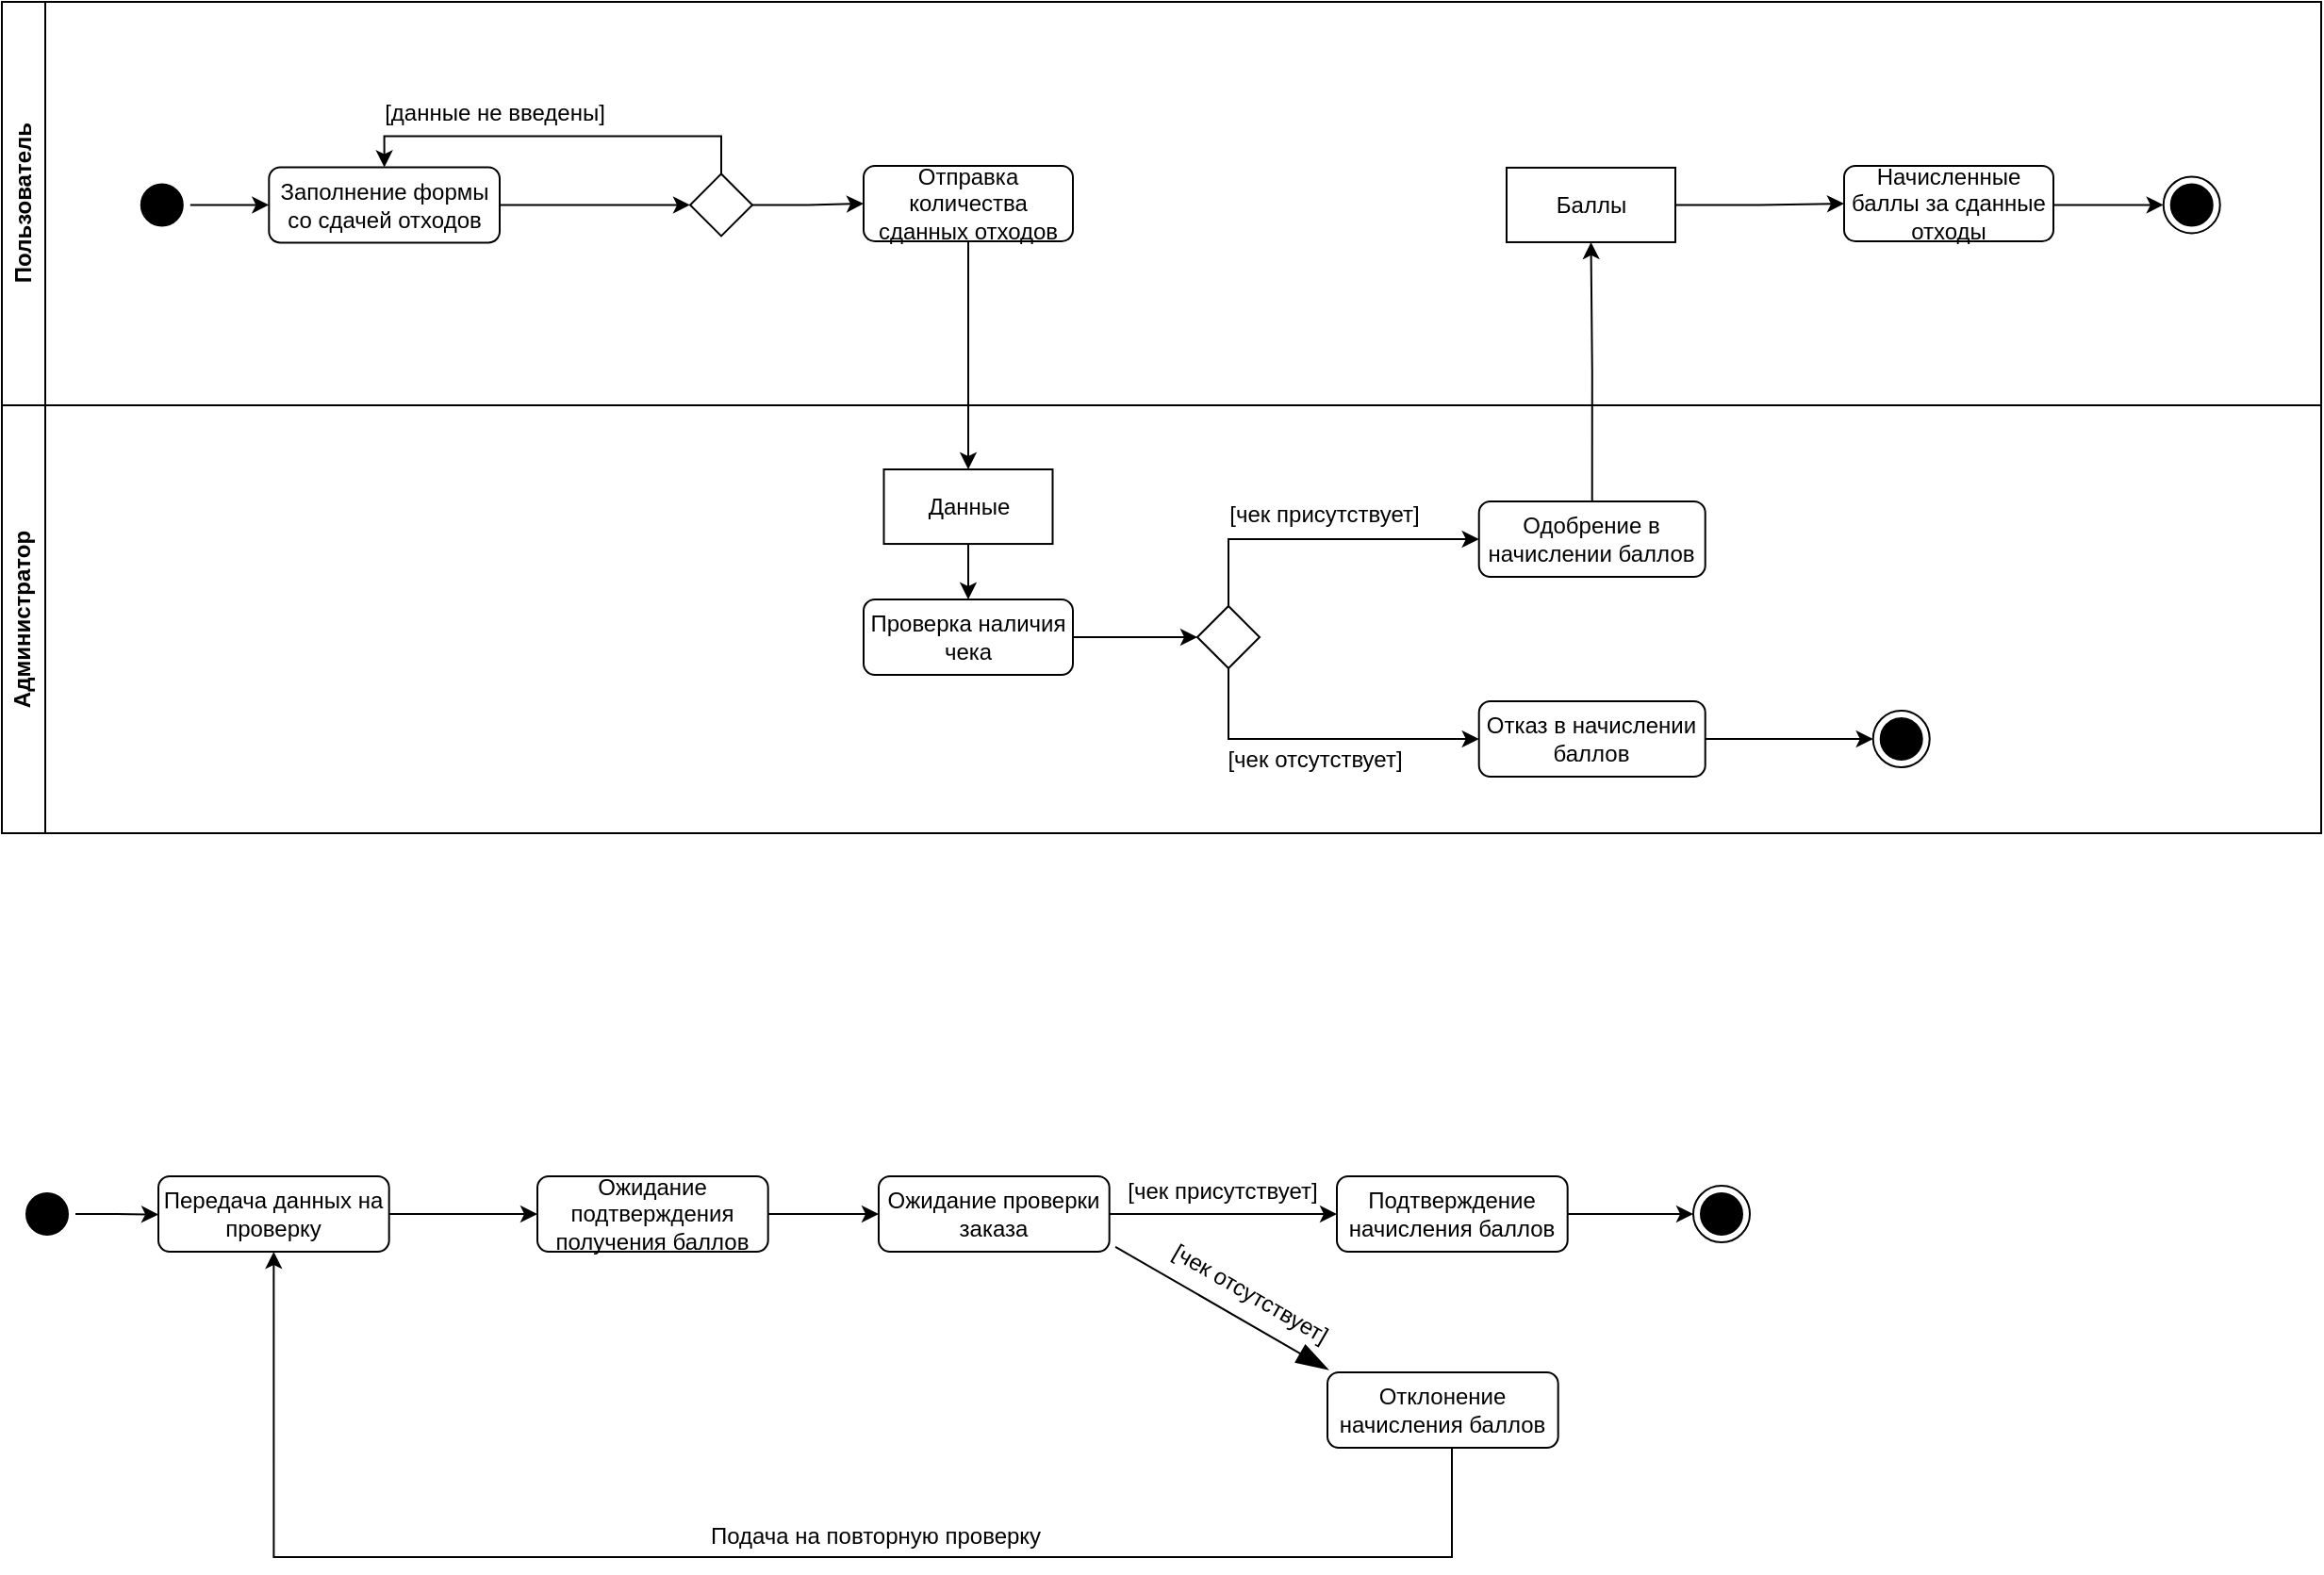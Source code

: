 <mxfile version="24.8.2" pages="2">
  <diagram name="Диаграмма деятельности" id="0783ab3e-0a74-02c8-0abd-f7b4e66b4bec">
    <mxGraphModel dx="1501" dy="-43" grid="0" gridSize="10" guides="1" tooltips="1" connect="1" arrows="1" fold="1" page="0" pageScale="1" pageWidth="850" pageHeight="1100" background="none" math="0" shadow="0">
      <root>
        <mxCell id="0" />
        <mxCell id="1" parent="0" />
        <mxCell id="Xiqdm30ckrwdcVSfJUi9-119" style="edgeStyle=orthogonalEdgeStyle;rounded=0;orthogonalLoop=1;jettySize=auto;html=1;strokeColor=#000000;exitX=1;exitY=0.5;exitDx=0;exitDy=0;entryX=0;entryY=0.5;entryDx=0;entryDy=0;" parent="1" source="Xiqdm30ckrwdcVSfJUi9-120" target="Xiqdm30ckrwdcVSfJUi9-121" edge="1">
          <mxGeometry relative="1" as="geometry">
            <mxPoint x="306.89" y="955.693" as="targetPoint" />
          </mxGeometry>
        </mxCell>
        <mxCell id="Xiqdm30ckrwdcVSfJUi9-120" value="" style="ellipse;html=1;shape=startState;fillColor=#000000;strokeColor=#000000;" parent="1" vertex="1">
          <mxGeometry x="246.89" y="940.72" width="30" height="30" as="geometry" />
        </mxCell>
        <mxCell id="Xiqdm30ckrwdcVSfJUi9-121" value="Заполнение формы со сдачей отходов" style="rounded=1;whiteSpace=wrap;html=1;" parent="1" vertex="1">
          <mxGeometry x="318.66" y="935.72" width="122.34" height="40" as="geometry" />
        </mxCell>
        <mxCell id="Xiqdm30ckrwdcVSfJUi9-123" style="edgeStyle=orthogonalEdgeStyle;rounded=0;orthogonalLoop=1;jettySize=auto;html=1;exitX=1;exitY=0.5;exitDx=0;exitDy=0;entryX=0;entryY=0.5;entryDx=0;entryDy=0;" parent="1" source="Xiqdm30ckrwdcVSfJUi9-121" target="8tzrqblU1YBx9sZb3fVQ-1" edge="1">
          <mxGeometry relative="1" as="geometry">
            <mxPoint x="499" y="953" as="targetPoint" />
            <mxPoint x="419.66" y="957.34" as="sourcePoint" />
          </mxGeometry>
        </mxCell>
        <mxCell id="Xiqdm30ckrwdcVSfJUi9-127" value="Пользователь" style="swimlane;horizontal=0;whiteSpace=wrap;html=1;" parent="1" vertex="1">
          <mxGeometry x="177" y="848" width="1230" height="214" as="geometry" />
        </mxCell>
        <mxCell id="Xiqdm30ckrwdcVSfJUi9-122" value="Отправка количества сданных отходов" style="rounded=1;whiteSpace=wrap;html=1;" parent="Xiqdm30ckrwdcVSfJUi9-127" vertex="1">
          <mxGeometry x="457" y="87" width="111" height="40" as="geometry" />
        </mxCell>
        <mxCell id="8tzrqblU1YBx9sZb3fVQ-1" value="" style="rhombus;whiteSpace=wrap;html=1;" parent="Xiqdm30ckrwdcVSfJUi9-127" vertex="1">
          <mxGeometry x="365" y="91.22" width="33" height="33" as="geometry" />
        </mxCell>
        <mxCell id="8tzrqblU1YBx9sZb3fVQ-3" value="[данные не введены]" style="text;html=1;align=center;verticalAlign=middle;resizable=0;points=[];autosize=1;strokeColor=none;fillColor=none;" parent="Xiqdm30ckrwdcVSfJUi9-127" vertex="1">
          <mxGeometry x="193" y="46" width="135" height="26" as="geometry" />
        </mxCell>
        <mxCell id="8tzrqblU1YBx9sZb3fVQ-4" style="edgeStyle=orthogonalEdgeStyle;rounded=0;orthogonalLoop=1;jettySize=auto;html=1;exitX=1;exitY=0.5;exitDx=0;exitDy=0;entryX=0;entryY=0.5;entryDx=0;entryDy=0;" parent="Xiqdm30ckrwdcVSfJUi9-127" source="8tzrqblU1YBx9sZb3fVQ-1" target="Xiqdm30ckrwdcVSfJUi9-122" edge="1">
          <mxGeometry relative="1" as="geometry">
            <mxPoint x="589" y="177" as="targetPoint" />
            <mxPoint x="488" y="177" as="sourcePoint" />
          </mxGeometry>
        </mxCell>
        <mxCell id="8tzrqblU1YBx9sZb3fVQ-24" value="Баллы" style="rounded=0;whiteSpace=wrap;html=1;" parent="Xiqdm30ckrwdcVSfJUi9-127" vertex="1">
          <mxGeometry x="798" y="87.95" width="89.5" height="39.53" as="geometry" />
        </mxCell>
        <mxCell id="8tzrqblU1YBx9sZb3fVQ-25" value="Начисленные баллы за сданные отходы" style="rounded=1;whiteSpace=wrap;html=1;" parent="Xiqdm30ckrwdcVSfJUi9-127" vertex="1">
          <mxGeometry x="977" y="87" width="111" height="40" as="geometry" />
        </mxCell>
        <mxCell id="Xiqdm30ckrwdcVSfJUi9-126" style="edgeStyle=orthogonalEdgeStyle;rounded=0;orthogonalLoop=1;jettySize=auto;html=1;strokeColor=#000000;entryX=0;entryY=0.5;entryDx=0;entryDy=0;exitX=1;exitY=0.5;exitDx=0;exitDy=0;" parent="Xiqdm30ckrwdcVSfJUi9-127" target="Xiqdm30ckrwdcVSfJUi9-125" edge="1">
          <mxGeometry relative="1" as="geometry">
            <mxPoint x="1088" y="107.72" as="sourcePoint" />
            <mxPoint x="678.36" y="382" as="targetPoint" />
            <Array as="points">
              <mxPoint x="1115.36" y="108" />
              <mxPoint x="1115.36" y="108" />
            </Array>
          </mxGeometry>
        </mxCell>
        <mxCell id="Xiqdm30ckrwdcVSfJUi9-125" value="" style="ellipse;html=1;shape=endState;fillColor=#000000;strokeColor=#000000;" parent="Xiqdm30ckrwdcVSfJUi9-127" vertex="1">
          <mxGeometry x="1146.36" y="92.72" width="30" height="30" as="geometry" />
        </mxCell>
        <mxCell id="8tzrqblU1YBx9sZb3fVQ-27" style="edgeStyle=orthogonalEdgeStyle;rounded=0;orthogonalLoop=1;jettySize=auto;html=1;exitX=1;exitY=0.5;exitDx=0;exitDy=0;entryX=0;entryY=0.5;entryDx=0;entryDy=0;" parent="Xiqdm30ckrwdcVSfJUi9-127" source="8tzrqblU1YBx9sZb3fVQ-24" target="8tzrqblU1YBx9sZb3fVQ-25" edge="1">
          <mxGeometry relative="1" as="geometry">
            <mxPoint x="934" y="81" as="targetPoint" />
            <mxPoint x="974" y="174" as="sourcePoint" />
          </mxGeometry>
        </mxCell>
        <mxCell id="Xiqdm30ckrwdcVSfJUi9-128" value="Администратор" style="swimlane;horizontal=0;whiteSpace=wrap;html=1;" parent="1" vertex="1">
          <mxGeometry x="177" y="1062" width="1230" height="227" as="geometry" />
        </mxCell>
        <mxCell id="8tzrqblU1YBx9sZb3fVQ-5" value="Данные" style="rounded=0;whiteSpace=wrap;html=1;" parent="Xiqdm30ckrwdcVSfJUi9-128" vertex="1">
          <mxGeometry x="467.75" y="34.0" width="89.5" height="39.53" as="geometry" />
        </mxCell>
        <mxCell id="8tzrqblU1YBx9sZb3fVQ-10" value="Проверка наличия чека" style="rounded=1;whiteSpace=wrap;html=1;" parent="Xiqdm30ckrwdcVSfJUi9-128" vertex="1">
          <mxGeometry x="457" y="103" width="111" height="40" as="geometry" />
        </mxCell>
        <mxCell id="8tzrqblU1YBx9sZb3fVQ-11" style="edgeStyle=orthogonalEdgeStyle;rounded=0;orthogonalLoop=1;jettySize=auto;html=1;exitX=0.5;exitY=1;exitDx=0;exitDy=0;entryX=0.5;entryY=0;entryDx=0;entryDy=0;" parent="Xiqdm30ckrwdcVSfJUi9-128" source="8tzrqblU1YBx9sZb3fVQ-5" target="8tzrqblU1YBx9sZb3fVQ-10" edge="1">
          <mxGeometry relative="1" as="geometry">
            <mxPoint x="762" y="175" as="targetPoint" />
            <mxPoint x="762" y="47" as="sourcePoint" />
            <Array as="points">
              <mxPoint x="513" y="94" />
              <mxPoint x="513" y="94" />
            </Array>
          </mxGeometry>
        </mxCell>
        <mxCell id="8tzrqblU1YBx9sZb3fVQ-13" style="edgeStyle=orthogonalEdgeStyle;rounded=0;orthogonalLoop=1;jettySize=auto;html=1;exitX=1;exitY=0.5;exitDx=0;exitDy=0;entryX=0;entryY=0.5;entryDx=0;entryDy=0;" parent="Xiqdm30ckrwdcVSfJUi9-128" source="8tzrqblU1YBx9sZb3fVQ-10" target="8tzrqblU1YBx9sZb3fVQ-14" edge="1">
          <mxGeometry relative="1" as="geometry">
            <mxPoint x="627" y="122" as="targetPoint" />
            <mxPoint x="584" y="122.41" as="sourcePoint" />
          </mxGeometry>
        </mxCell>
        <mxCell id="8tzrqblU1YBx9sZb3fVQ-14" value="" style="rhombus;whiteSpace=wrap;html=1;" parent="Xiqdm30ckrwdcVSfJUi9-128" vertex="1">
          <mxGeometry x="634" y="106.5" width="33" height="33" as="geometry" />
        </mxCell>
        <mxCell id="8tzrqblU1YBx9sZb3fVQ-16" value="Одобрение в начислении баллов" style="rounded=1;whiteSpace=wrap;html=1;" parent="Xiqdm30ckrwdcVSfJUi9-128" vertex="1">
          <mxGeometry x="783.36" y="51" width="120" height="40" as="geometry" />
        </mxCell>
        <mxCell id="8tzrqblU1YBx9sZb3fVQ-17" value="Отказ в начислении баллов" style="rounded=1;whiteSpace=wrap;html=1;" parent="Xiqdm30ckrwdcVSfJUi9-128" vertex="1">
          <mxGeometry x="783.36" y="157" width="120" height="40" as="geometry" />
        </mxCell>
        <mxCell id="8tzrqblU1YBx9sZb3fVQ-18" value="" style="ellipse;html=1;shape=endState;fillColor=#000000;strokeColor=#000000;" parent="Xiqdm30ckrwdcVSfJUi9-128" vertex="1">
          <mxGeometry x="992.36" y="162" width="30" height="30" as="geometry" />
        </mxCell>
        <mxCell id="8tzrqblU1YBx9sZb3fVQ-19" style="edgeStyle=orthogonalEdgeStyle;rounded=0;orthogonalLoop=1;jettySize=auto;html=1;strokeColor=#000000;entryX=0;entryY=0.5;entryDx=0;entryDy=0;exitX=1;exitY=0.5;exitDx=0;exitDy=0;" parent="Xiqdm30ckrwdcVSfJUi9-128" source="8tzrqblU1YBx9sZb3fVQ-17" target="8tzrqblU1YBx9sZb3fVQ-18" edge="1">
          <mxGeometry relative="1" as="geometry">
            <mxPoint x="934.0" y="177" as="sourcePoint" />
            <mxPoint x="524.36" y="451.28" as="targetPoint" />
            <Array as="points" />
          </mxGeometry>
        </mxCell>
        <mxCell id="8tzrqblU1YBx9sZb3fVQ-20" style="edgeStyle=orthogonalEdgeStyle;rounded=0;orthogonalLoop=1;jettySize=auto;html=1;exitX=0.5;exitY=0;exitDx=0;exitDy=0;entryX=0;entryY=0.5;entryDx=0;entryDy=0;" parent="Xiqdm30ckrwdcVSfJUi9-128" source="8tzrqblU1YBx9sZb3fVQ-14" target="8tzrqblU1YBx9sZb3fVQ-16" edge="1">
          <mxGeometry relative="1" as="geometry">
            <mxPoint x="1115" y="160" as="targetPoint" />
            <mxPoint x="1115" y="39" as="sourcePoint" />
            <Array as="points">
              <mxPoint x="651" y="71" />
            </Array>
          </mxGeometry>
        </mxCell>
        <mxCell id="8tzrqblU1YBx9sZb3fVQ-21" style="edgeStyle=orthogonalEdgeStyle;rounded=0;orthogonalLoop=1;jettySize=auto;html=1;exitX=0.5;exitY=1;exitDx=0;exitDy=0;entryX=0;entryY=0.5;entryDx=0;entryDy=0;" parent="Xiqdm30ckrwdcVSfJUi9-128" source="8tzrqblU1YBx9sZb3fVQ-14" target="8tzrqblU1YBx9sZb3fVQ-17" edge="1">
          <mxGeometry relative="1" as="geometry">
            <mxPoint x="759" y="114" as="targetPoint" />
            <mxPoint x="685" y="167" as="sourcePoint" />
            <Array as="points">
              <mxPoint x="651" y="177" />
            </Array>
          </mxGeometry>
        </mxCell>
        <mxCell id="8tzrqblU1YBx9sZb3fVQ-22" value="[чек присутствует]" style="text;html=1;align=center;verticalAlign=middle;resizable=0;points=[];autosize=1;strokeColor=none;fillColor=none;" parent="Xiqdm30ckrwdcVSfJUi9-128" vertex="1">
          <mxGeometry x="641" y="45" width="119" height="26" as="geometry" />
        </mxCell>
        <mxCell id="8tzrqblU1YBx9sZb3fVQ-23" value="[чек отсутствует]" style="text;html=1;align=center;verticalAlign=middle;resizable=0;points=[];autosize=1;strokeColor=none;fillColor=none;" parent="Xiqdm30ckrwdcVSfJUi9-128" vertex="1">
          <mxGeometry x="640" y="175" width="111" height="26" as="geometry" />
        </mxCell>
        <mxCell id="8tzrqblU1YBx9sZb3fVQ-2" style="edgeStyle=orthogonalEdgeStyle;rounded=0;orthogonalLoop=1;jettySize=auto;html=1;exitX=0.5;exitY=0;exitDx=0;exitDy=0;entryX=0.5;entryY=0;entryDx=0;entryDy=0;" parent="1" source="8tzrqblU1YBx9sZb3fVQ-1" target="Xiqdm30ckrwdcVSfJUi9-121" edge="1">
          <mxGeometry relative="1" as="geometry">
            <mxPoint x="676" y="1006" as="targetPoint" />
            <mxPoint x="575" y="1006" as="sourcePoint" />
          </mxGeometry>
        </mxCell>
        <mxCell id="8tzrqblU1YBx9sZb3fVQ-9" style="edgeStyle=orthogonalEdgeStyle;rounded=0;orthogonalLoop=1;jettySize=auto;html=1;exitX=0.5;exitY=1;exitDx=0;exitDy=0;entryX=0.5;entryY=0;entryDx=0;entryDy=0;" parent="1" source="Xiqdm30ckrwdcVSfJUi9-122" target="8tzrqblU1YBx9sZb3fVQ-5" edge="1">
          <mxGeometry relative="1" as="geometry">
            <mxPoint x="840" y="983" as="targetPoint" />
            <mxPoint x="547" y="1199" as="sourcePoint" />
            <Array as="points">
              <mxPoint x="690" y="1057" />
              <mxPoint x="690" y="1057" />
            </Array>
          </mxGeometry>
        </mxCell>
        <mxCell id="8tzrqblU1YBx9sZb3fVQ-28" style="edgeStyle=orthogonalEdgeStyle;rounded=0;orthogonalLoop=1;jettySize=auto;html=1;entryX=0.5;entryY=1;entryDx=0;entryDy=0;exitX=0.5;exitY=0;exitDx=0;exitDy=0;" parent="1" source="8tzrqblU1YBx9sZb3fVQ-16" target="8tzrqblU1YBx9sZb3fVQ-24" edge="1">
          <mxGeometry relative="1" as="geometry">
            <mxPoint x="1310" y="1129" as="targetPoint" />
            <mxPoint x="1175" y="1032" as="sourcePoint" />
            <Array as="points">
              <mxPoint x="1020" y="1044" />
              <mxPoint x="1020" y="976" />
            </Array>
          </mxGeometry>
        </mxCell>
        <mxCell id="-QdnQvLXZR83qc_569I0-1" style="edgeStyle=orthogonalEdgeStyle;rounded=0;orthogonalLoop=1;jettySize=auto;html=1;strokeColor=#000000;exitX=1;exitY=0.5;exitDx=0;exitDy=0;entryX=0;entryY=0.507;entryDx=0;entryDy=0;entryPerimeter=0;" edge="1" parent="1" source="-QdnQvLXZR83qc_569I0-2" target="-QdnQvLXZR83qc_569I0-3">
          <mxGeometry relative="1" as="geometry">
            <mxPoint x="258.11" y="1491.28" as="targetPoint" />
          </mxGeometry>
        </mxCell>
        <mxCell id="-QdnQvLXZR83qc_569I0-2" value="" style="ellipse;html=1;shape=startState;fillColor=#000000;strokeColor=#000000;" vertex="1" parent="1">
          <mxGeometry x="186" y="1476" width="30" height="30" as="geometry" />
        </mxCell>
        <mxCell id="-QdnQvLXZR83qc_569I0-3" value="Передача данных на проверку" style="rounded=1;whiteSpace=wrap;html=1;" vertex="1" parent="1">
          <mxGeometry x="260" y="1471" width="122.34" height="40" as="geometry" />
        </mxCell>
        <mxCell id="-QdnQvLXZR83qc_569I0-4" value="Ожидание подтверждения получения баллов" style="rounded=1;whiteSpace=wrap;html=1;" vertex="1" parent="1">
          <mxGeometry x="461" y="1471" width="122.34" height="40" as="geometry" />
        </mxCell>
        <mxCell id="-QdnQvLXZR83qc_569I0-5" value="Ожидание проверки заказа" style="rounded=1;whiteSpace=wrap;html=1;" vertex="1" parent="1">
          <mxGeometry x="642" y="1471" width="122.34" height="40" as="geometry" />
        </mxCell>
        <mxCell id="-QdnQvLXZR83qc_569I0-6" value="Подтверждение начисления баллов" style="rounded=1;whiteSpace=wrap;html=1;" vertex="1" parent="1">
          <mxGeometry x="885" y="1471" width="122.34" height="40" as="geometry" />
        </mxCell>
        <mxCell id="-QdnQvLXZR83qc_569I0-7" value="Отклонение начисления баллов" style="rounded=1;whiteSpace=wrap;html=1;" vertex="1" parent="1">
          <mxGeometry x="880" y="1575" width="122.34" height="40" as="geometry" />
        </mxCell>
        <mxCell id="-QdnQvLXZR83qc_569I0-8" value="" style="ellipse;html=1;shape=endState;fillColor=#000000;strokeColor=#000000;" vertex="1" parent="1">
          <mxGeometry x="1074" y="1476" width="30" height="30" as="geometry" />
        </mxCell>
        <mxCell id="-QdnQvLXZR83qc_569I0-9" style="edgeStyle=orthogonalEdgeStyle;rounded=0;orthogonalLoop=1;jettySize=auto;html=1;strokeColor=#000000;entryX=0;entryY=0.5;entryDx=0;entryDy=0;exitX=1;exitY=0.5;exitDx=0;exitDy=0;" edge="1" parent="1" target="-QdnQvLXZR83qc_569I0-8" source="-QdnQvLXZR83qc_569I0-6">
          <mxGeometry relative="1" as="geometry">
            <mxPoint x="1148" y="1526" as="sourcePoint" />
            <mxPoint x="769.36" y="1800.28" as="targetPoint" />
            <Array as="points" />
          </mxGeometry>
        </mxCell>
        <mxCell id="-QdnQvLXZR83qc_569I0-11" style="edgeStyle=orthogonalEdgeStyle;rounded=0;orthogonalLoop=1;jettySize=auto;html=1;exitX=1;exitY=0.5;exitDx=0;exitDy=0;entryX=0;entryY=0.5;entryDx=0;entryDy=0;" edge="1" parent="1" source="-QdnQvLXZR83qc_569I0-5" target="-QdnQvLXZR83qc_569I0-6">
          <mxGeometry relative="1" as="geometry">
            <mxPoint x="1105" y="1537" as="targetPoint" />
            <mxPoint x="1004" y="1537" as="sourcePoint" />
          </mxGeometry>
        </mxCell>
        <mxCell id="-QdnQvLXZR83qc_569I0-12" value="[чек присутствует]" style="text;html=1;align=center;verticalAlign=middle;resizable=0;points=[];autosize=1;strokeColor=none;fillColor=none;" vertex="1" parent="1">
          <mxGeometry x="764.34" y="1466" width="119" height="26" as="geometry" />
        </mxCell>
        <mxCell id="-QdnQvLXZR83qc_569I0-13" style="edgeStyle=orthogonalEdgeStyle;rounded=0;orthogonalLoop=1;jettySize=auto;html=1;strokeColor=#000000;exitX=1;exitY=0.5;exitDx=0;exitDy=0;entryX=0;entryY=0.5;entryDx=0;entryDy=0;" edge="1" parent="1" source="-QdnQvLXZR83qc_569I0-3" target="-QdnQvLXZR83qc_569I0-4">
          <mxGeometry relative="1" as="geometry">
            <mxPoint x="430" y="1523" as="sourcePoint" />
            <mxPoint x="452" y="1441" as="targetPoint" />
            <Array as="points" />
          </mxGeometry>
        </mxCell>
        <mxCell id="-QdnQvLXZR83qc_569I0-14" style="edgeStyle=orthogonalEdgeStyle;rounded=0;orthogonalLoop=1;jettySize=auto;html=1;strokeColor=#000000;exitX=1;exitY=0.5;exitDx=0;exitDy=0;entryX=0;entryY=0.5;entryDx=0;entryDy=0;" edge="1" parent="1" source="-QdnQvLXZR83qc_569I0-4" target="-QdnQvLXZR83qc_569I0-5">
          <mxGeometry relative="1" as="geometry">
            <mxPoint x="642" y="1611" as="sourcePoint" />
            <mxPoint x="607" y="1394" as="targetPoint" />
            <Array as="points" />
          </mxGeometry>
        </mxCell>
        <mxCell id="-QdnQvLXZR83qc_569I0-15" style="edgeStyle=orthogonalEdgeStyle;rounded=0;orthogonalLoop=1;jettySize=auto;html=1;exitX=0.5;exitY=1;exitDx=0;exitDy=0;entryX=0.5;entryY=1;entryDx=0;entryDy=0;" edge="1" parent="1" source="-QdnQvLXZR83qc_569I0-7" target="-QdnQvLXZR83qc_569I0-3">
          <mxGeometry relative="1" as="geometry">
            <mxPoint x="753.67" y="1665" as="targetPoint" />
            <mxPoint x="652.67" y="1665" as="sourcePoint" />
            <Array as="points">
              <mxPoint x="946" y="1673" />
              <mxPoint x="321" y="1673" />
            </Array>
          </mxGeometry>
        </mxCell>
        <mxCell id="-QdnQvLXZR83qc_569I0-16" value="Подача на повторную проверку" style="text;html=1;align=center;verticalAlign=middle;resizable=0;points=[];autosize=1;strokeColor=none;fillColor=none;" vertex="1" parent="1">
          <mxGeometry x="543" y="1649" width="193" height="26" as="geometry" />
        </mxCell>
        <mxCell id="-QdnQvLXZR83qc_569I0-20" value="" style="html=1;shadow=0;dashed=0;align=center;verticalAlign=middle;shape=mxgraph.arrows2.arrow;dy=1;dx=15.86;notch=0;fillColor=#000000;rotation=30;" vertex="1" parent="1">
          <mxGeometry x="758.89" y="1535.74" width="129.34" height="10" as="geometry" />
        </mxCell>
        <mxCell id="-QdnQvLXZR83qc_569I0-22" value="[чек отсутствует]" style="text;html=1;align=center;verticalAlign=middle;resizable=0;points=[];autosize=1;strokeColor=none;fillColor=none;rotation=30;" vertex="1" parent="1">
          <mxGeometry x="783" y="1519.74" width="111" height="26" as="geometry" />
        </mxCell>
      </root>
    </mxGraphModel>
  </diagram>
  <diagram id="aT7dq3TwxHSGFJUNst0q" name="Диаграмма состояний">
    <mxGraphModel dx="848" dy="445" grid="0" gridSize="10" guides="1" tooltips="1" connect="1" arrows="1" fold="1" page="0" pageScale="1" pageWidth="1169" pageHeight="827" math="0" shadow="0">
      <root>
        <mxCell id="0" />
        <mxCell id="1" parent="0" />
        <mxCell id="n2BCix7oN7lk6Y4YMK8M-26" style="edgeStyle=orthogonalEdgeStyle;rounded=0;orthogonalLoop=1;jettySize=auto;html=1;entryX=0;entryY=0.5;entryDx=0;entryDy=0;" parent="1" source="n2BCix7oN7lk6Y4YMK8M-27" target="n2BCix7oN7lk6Y4YMK8M-31" edge="1">
          <mxGeometry relative="1" as="geometry">
            <mxPoint x="430.927" y="359.1" as="targetPoint" />
          </mxGeometry>
        </mxCell>
        <mxCell id="n2BCix7oN7lk6Y4YMK8M-27" value="Запросить код авторизации на почту" style="rounded=1;whiteSpace=wrap;html=1;" parent="1" vertex="1">
          <mxGeometry x="294" y="328" width="106.9" height="51.08" as="geometry" />
        </mxCell>
        <mxCell id="n2BCix7oN7lk6Y4YMK8M-49" style="edgeStyle=orthogonalEdgeStyle;rounded=0;orthogonalLoop=1;jettySize=auto;html=1;entryX=0;entryY=0.5;entryDx=0;entryDy=0;strokeColor=#000000;" parent="1" source="n2BCix7oN7lk6Y4YMK8M-31" target="n2BCix7oN7lk6Y4YMK8M-34" edge="1">
          <mxGeometry relative="1" as="geometry" />
        </mxCell>
        <mxCell id="n2BCix7oN7lk6Y4YMK8M-50" style="rounded=0;orthogonalLoop=1;jettySize=auto;html=1;entryX=0;entryY=0;entryDx=0;entryDy=0;strokeColor=#000000;exitX=1;exitY=1;exitDx=0;exitDy=0;" parent="1" source="n2BCix7oN7lk6Y4YMK8M-31" target="n2BCix7oN7lk6Y4YMK8M-45" edge="1">
          <mxGeometry relative="1" as="geometry" />
        </mxCell>
        <mxCell id="n2BCix7oN7lk6Y4YMK8M-31" value="Ввод кода авторизации" style="rounded=1;whiteSpace=wrap;html=1;" parent="1" vertex="1">
          <mxGeometry x="459.95" y="328.58" width="110.1" height="49.92" as="geometry" />
        </mxCell>
        <mxCell id="n2BCix7oN7lk6Y4YMK8M-33" style="edgeStyle=orthogonalEdgeStyle;rounded=0;orthogonalLoop=1;jettySize=auto;html=1;entryX=0;entryY=0.5;entryDx=0;entryDy=0;strokeColor=#000000;" parent="1" source="n2BCix7oN7lk6Y4YMK8M-34" target="n2BCix7oN7lk6Y4YMK8M-37" edge="1">
          <mxGeometry relative="1" as="geometry" />
        </mxCell>
        <mxCell id="n2BCix7oN7lk6Y4YMK8M-34" value="Подтверждение авторизации" style="rounded=1;whiteSpace=wrap;html=1;" parent="1" vertex="1">
          <mxGeometry x="701" y="333.54" width="100" height="40" as="geometry" />
        </mxCell>
        <mxCell id="n2BCix7oN7lk6Y4YMK8M-35" style="edgeStyle=orthogonalEdgeStyle;rounded=0;orthogonalLoop=1;jettySize=auto;html=1;strokeColor=#000000;exitX=1;exitY=0.5;exitDx=0;exitDy=0;entryX=0;entryY=0.5;entryDx=0;entryDy=0;" parent="1" source="n2BCix7oN7lk6Y4YMK8M-36" target="zOQr7sjkL9Pwcz05P_ZC-2" edge="1">
          <mxGeometry relative="1" as="geometry">
            <mxPoint x="294" y="354" as="targetPoint" />
          </mxGeometry>
        </mxCell>
        <mxCell id="n2BCix7oN7lk6Y4YMK8M-36" value="" style="ellipse;html=1;shape=startState;fillColor=#000000;strokeColor=#000000;" parent="1" vertex="1">
          <mxGeometry x="70.0" y="339.08" width="30" height="30" as="geometry" />
        </mxCell>
        <mxCell id="n2BCix7oN7lk6Y4YMK8M-37" value="" style="ellipse;html=1;shape=endState;fillColor=#000000;strokeColor=#000000;" parent="1" vertex="1">
          <mxGeometry x="829" y="339.08" width="30" height="30" as="geometry" />
        </mxCell>
        <mxCell id="n2BCix7oN7lk6Y4YMK8M-55" style="edgeStyle=orthogonalEdgeStyle;rounded=0;orthogonalLoop=1;jettySize=auto;html=1;strokeColor=#000000;entryX=0.5;entryY=1;entryDx=0;entryDy=0;" parent="1" source="n2BCix7oN7lk6Y4YMK8M-45" target="zOQr7sjkL9Pwcz05P_ZC-2" edge="1">
          <mxGeometry relative="1" as="geometry" />
        </mxCell>
        <mxCell id="n2BCix7oN7lk6Y4YMK8M-45" value="Отклонение авторизации" style="rounded=1;whiteSpace=wrap;html=1;" parent="1" vertex="1">
          <mxGeometry x="680" y="440.0" width="110" height="50" as="geometry" />
        </mxCell>
        <mxCell id="n2BCix7oN7lk6Y4YMK8M-51" value="[код еще активен]" style="text;html=1;strokeColor=none;fillColor=none;align=center;verticalAlign=middle;whiteSpace=wrap;rounded=0;" parent="1" vertex="1">
          <mxGeometry x="580" y="334.12" width="116" height="30" as="geometry" />
        </mxCell>
        <mxCell id="n2BCix7oN7lk6Y4YMK8M-54" value="[код неактивен]" style="text;html=1;strokeColor=none;fillColor=none;align=center;verticalAlign=middle;whiteSpace=wrap;rounded=0;rotation=25;" parent="1" vertex="1">
          <mxGeometry x="580" y="390" width="99.9" height="30" as="geometry" />
        </mxCell>
        <mxCell id="n2BCix7oN7lk6Y4YMK8M-56" value="Передача на повторную авторизацию" style="text;html=1;strokeColor=none;fillColor=none;align=center;verticalAlign=middle;whiteSpace=wrap;rounded=0;" parent="1" vertex="1">
          <mxGeometry x="400" y="440" width="230" height="30" as="geometry" />
        </mxCell>
        <mxCell id="zOQr7sjkL9Pwcz05P_ZC-2" value="Перейти на страницу авторизации" style="rounded=1;whiteSpace=wrap;html=1;" vertex="1" parent="1">
          <mxGeometry x="141" y="328" width="106.9" height="51.08" as="geometry" />
        </mxCell>
        <mxCell id="zOQr7sjkL9Pwcz05P_ZC-3" style="edgeStyle=orthogonalEdgeStyle;rounded=0;orthogonalLoop=1;jettySize=auto;html=1;strokeColor=#000000;entryX=0;entryY=0.5;entryDx=0;entryDy=0;exitX=1;exitY=0.5;exitDx=0;exitDy=0;" edge="1" parent="1" source="zOQr7sjkL9Pwcz05P_ZC-2" target="n2BCix7oN7lk6Y4YMK8M-27">
          <mxGeometry relative="1" as="geometry">
            <mxPoint x="250" y="354" as="sourcePoint" />
            <mxPoint x="151" y="364" as="targetPoint" />
          </mxGeometry>
        </mxCell>
      </root>
    </mxGraphModel>
  </diagram>
</mxfile>
